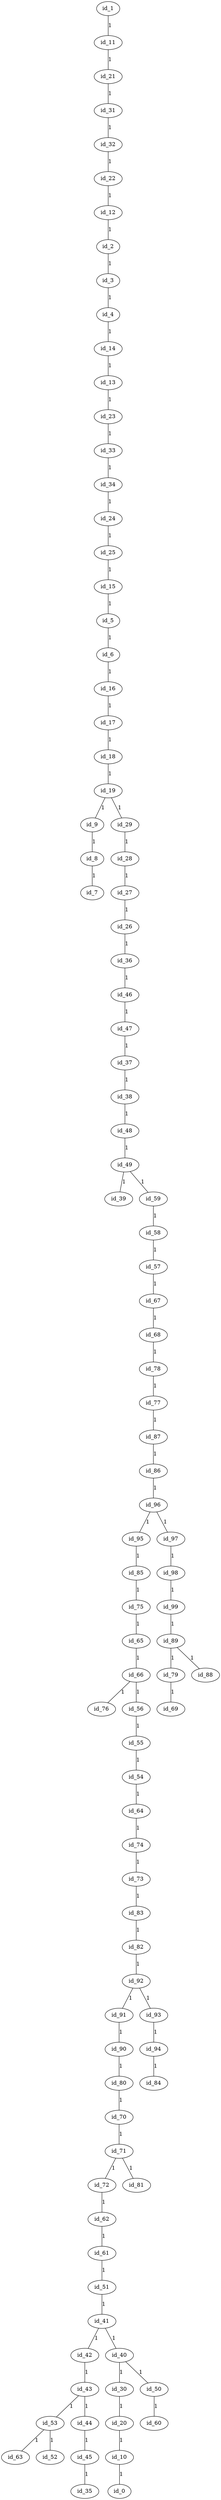 graph GR{
id_1;
id_11;
id_21;
id_31;
id_32;
id_22;
id_12;
id_2;
id_3;
id_4;
id_14;
id_13;
id_23;
id_33;
id_34;
id_24;
id_25;
id_15;
id_5;
id_6;
id_16;
id_17;
id_18;
id_19;
id_9;
id_8;
id_7;
id_29;
id_28;
id_27;
id_26;
id_36;
id_46;
id_47;
id_37;
id_38;
id_48;
id_49;
id_39;
id_59;
id_58;
id_57;
id_67;
id_68;
id_78;
id_77;
id_87;
id_86;
id_96;
id_95;
id_85;
id_75;
id_65;
id_66;
id_76;
id_56;
id_55;
id_54;
id_64;
id_74;
id_73;
id_83;
id_82;
id_92;
id_91;
id_90;
id_80;
id_70;
id_71;
id_72;
id_62;
id_61;
id_51;
id_41;
id_42;
id_43;
id_53;
id_63;
id_52;
id_44;
id_45;
id_35;
id_40;
id_30;
id_20;
id_10;
id_0;
id_50;
id_60;
id_81;
id_93;
id_94;
id_84;
id_97;
id_98;
id_99;
id_89;
id_79;
id_69;
id_88;
id_1;
id_1--id_11[label=1];
id_11--id_21[label=1];
id_21--id_31[label=1];
id_31--id_32[label=1];
id_32--id_22[label=1];
id_22--id_12[label=1];
id_12--id_2[label=1];
id_2--id_3[label=1];
id_3--id_4[label=1];
id_4--id_14[label=1];
id_14--id_13[label=1];
id_13--id_23[label=1];
id_23--id_33[label=1];
id_33--id_34[label=1];
id_34--id_24[label=1];
id_24--id_25[label=1];
id_25--id_15[label=1];
id_15--id_5[label=1];
id_5--id_6[label=1];
id_6--id_16[label=1];
id_16--id_17[label=1];
id_17--id_18[label=1];
id_18--id_19[label=1];
id_19--id_9[label=1];
id_9--id_8[label=1];
id_8--id_7[label=1];
id_19--id_29[label=1];
id_29--id_28[label=1];
id_28--id_27[label=1];
id_27--id_26[label=1];
id_26--id_36[label=1];
id_36--id_46[label=1];
id_46--id_47[label=1];
id_47--id_37[label=1];
id_37--id_38[label=1];
id_38--id_48[label=1];
id_48--id_49[label=1];
id_49--id_39[label=1];
id_49--id_59[label=1];
id_59--id_58[label=1];
id_58--id_57[label=1];
id_57--id_67[label=1];
id_67--id_68[label=1];
id_68--id_78[label=1];
id_78--id_77[label=1];
id_77--id_87[label=1];
id_87--id_86[label=1];
id_86--id_96[label=1];
id_96--id_95[label=1];
id_95--id_85[label=1];
id_85--id_75[label=1];
id_75--id_65[label=1];
id_65--id_66[label=1];
id_66--id_76[label=1];
id_66--id_56[label=1];
id_56--id_55[label=1];
id_55--id_54[label=1];
id_54--id_64[label=1];
id_64--id_74[label=1];
id_74--id_73[label=1];
id_73--id_83[label=1];
id_83--id_82[label=1];
id_82--id_92[label=1];
id_92--id_91[label=1];
id_91--id_90[label=1];
id_90--id_80[label=1];
id_80--id_70[label=1];
id_70--id_71[label=1];
id_71--id_72[label=1];
id_72--id_62[label=1];
id_62--id_61[label=1];
id_61--id_51[label=1];
id_51--id_41[label=1];
id_41--id_42[label=1];
id_42--id_43[label=1];
id_43--id_53[label=1];
id_53--id_63[label=1];
id_53--id_52[label=1];
id_43--id_44[label=1];
id_44--id_45[label=1];
id_45--id_35[label=1];
id_41--id_40[label=1];
id_40--id_30[label=1];
id_30--id_20[label=1];
id_20--id_10[label=1];
id_10--id_0[label=1];
id_40--id_50[label=1];
id_50--id_60[label=1];
id_71--id_81[label=1];
id_92--id_93[label=1];
id_93--id_94[label=1];
id_94--id_84[label=1];
id_96--id_97[label=1];
id_97--id_98[label=1];
id_98--id_99[label=1];
id_99--id_89[label=1];
id_89--id_79[label=1];
id_79--id_69[label=1];
id_89--id_88[label=1];
}